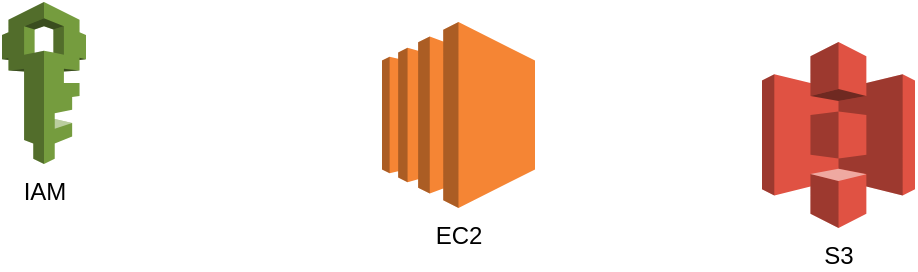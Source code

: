 <mxfile version="20.0.3" type="device"><diagram id="g4N0oCwkFkT7qxewQSJN" name="Page-1"><mxGraphModel dx="1662" dy="772" grid="1" gridSize="10" guides="1" tooltips="1" connect="1" arrows="1" fold="1" page="1" pageScale="1" pageWidth="850" pageHeight="1100" math="0" shadow="0"><root><mxCell id="0"/><mxCell id="1" parent="0"/><mxCell id="_Y8awVlVoBUyPaN0zkr--1" value="EC2" style="outlineConnect=0;dashed=0;verticalLabelPosition=bottom;verticalAlign=top;align=center;html=1;shape=mxgraph.aws3.ec2;fillColor=#F58534;gradientColor=none;" vertex="1" parent="1"><mxGeometry x="280" y="140" width="76.5" height="93" as="geometry"/></mxCell><mxCell id="_Y8awVlVoBUyPaN0zkr--2" value="IAM" style="outlineConnect=0;dashed=0;verticalLabelPosition=bottom;verticalAlign=top;align=center;html=1;shape=mxgraph.aws3.iam;fillColor=#759C3E;gradientColor=none;" vertex="1" parent="1"><mxGeometry x="90" y="130" width="42" height="81" as="geometry"/></mxCell><mxCell id="_Y8awVlVoBUyPaN0zkr--3" value="S3" style="outlineConnect=0;dashed=0;verticalLabelPosition=bottom;verticalAlign=top;align=center;html=1;shape=mxgraph.aws3.s3;fillColor=#E05243;gradientColor=none;" vertex="1" parent="1"><mxGeometry x="470" y="150" width="76.5" height="93" as="geometry"/></mxCell></root></mxGraphModel></diagram></mxfile>